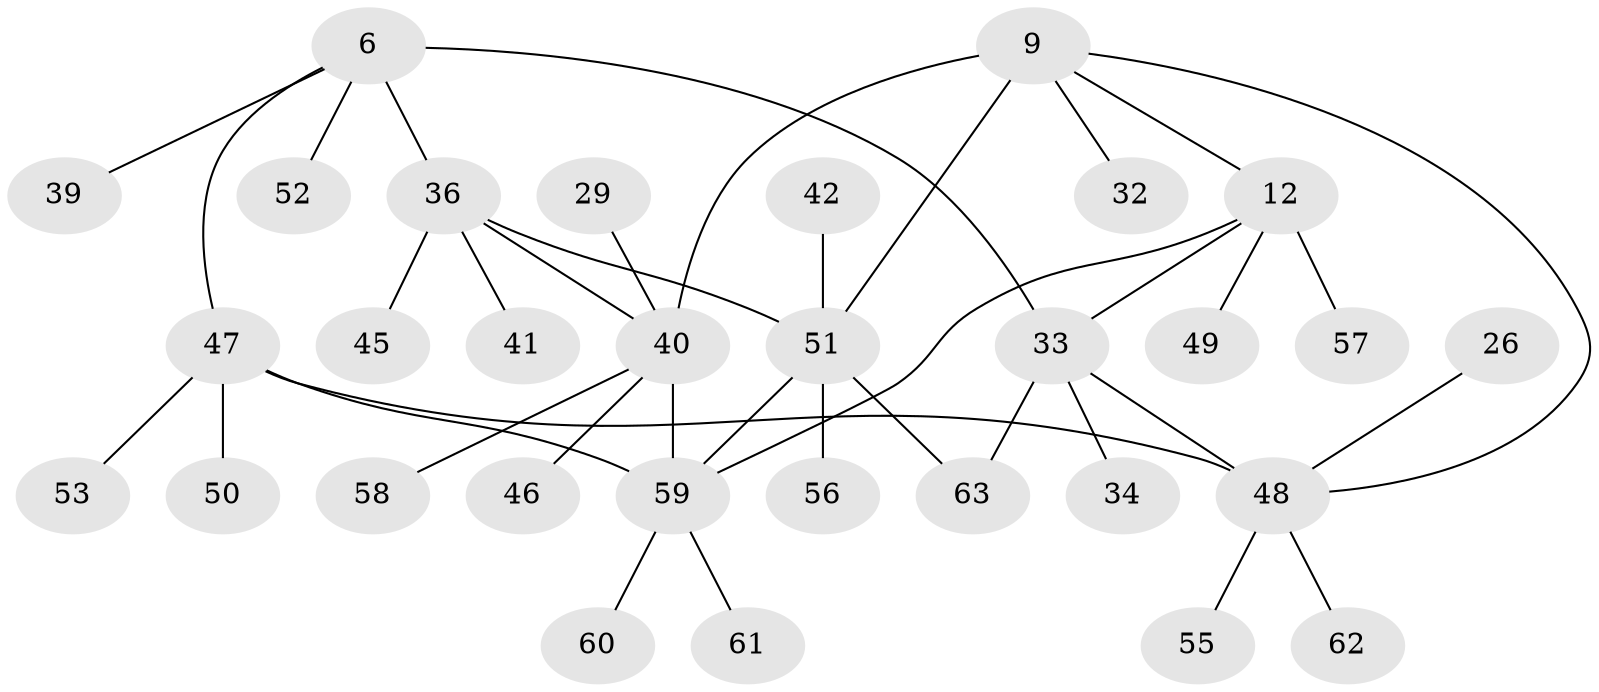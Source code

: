 // original degree distribution, {9: 0.015873015873015872, 8: 0.015873015873015872, 2: 0.25396825396825395, 7: 0.031746031746031744, 6: 0.06349206349206349, 4: 0.047619047619047616, 3: 0.015873015873015872, 5: 0.015873015873015872, 10: 0.015873015873015872, 1: 0.5238095238095238}
// Generated by graph-tools (version 1.1) at 2025/55/03/09/25 04:55:53]
// undirected, 31 vertices, 38 edges
graph export_dot {
graph [start="1"]
  node [color=gray90,style=filled];
  6 [super="+4"];
  9;
  12 [super="+11"];
  26;
  29;
  32;
  33 [super="+10"];
  34;
  36 [super="+5"];
  39 [super="+37"];
  40 [super="+35+3"];
  41;
  42;
  45 [super="+25"];
  46 [super="+16"];
  47 [super="+14+18+22+23"];
  48 [super="+15"];
  49 [super="+44"];
  50;
  51 [super="+8+28"];
  52 [super="+30"];
  53;
  55 [super="+17"];
  56;
  57 [super="+21"];
  58;
  59 [super="+19"];
  60;
  61 [super="+38"];
  62 [super="+43"];
  63 [super="+54"];
  6 -- 52;
  6 -- 39;
  6 -- 47;
  6 -- 33;
  6 -- 36 [weight=2];
  9 -- 12;
  9 -- 32;
  9 -- 40;
  9 -- 48;
  9 -- 51 [weight=2];
  12 -- 57;
  12 -- 49;
  12 -- 59;
  12 -- 33 [weight=2];
  26 -- 48;
  29 -- 40;
  33 -- 48;
  33 -- 34;
  33 -- 63;
  36 -- 51;
  36 -- 40;
  36 -- 41;
  36 -- 45;
  40 -- 58;
  40 -- 46;
  40 -- 59 [weight=2];
  42 -- 51;
  47 -- 50;
  47 -- 53;
  47 -- 48 [weight=2];
  47 -- 59;
  48 -- 55;
  48 -- 62;
  51 -- 56;
  51 -- 63;
  51 -- 59;
  59 -- 61;
  59 -- 60;
}
